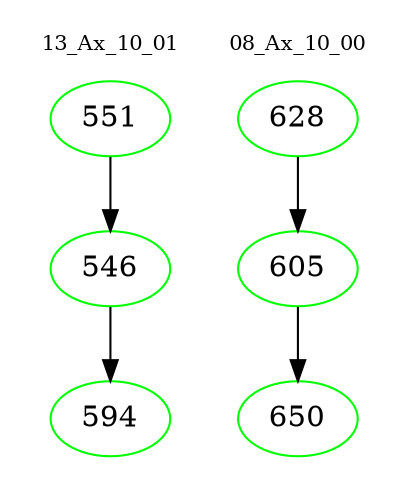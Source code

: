 digraph{
subgraph cluster_0 {
color = white
label = "13_Ax_10_01";
fontsize=10;
T0_551 [label="551", color="green"]
T0_551 -> T0_546 [color="black"]
T0_546 [label="546", color="green"]
T0_546 -> T0_594 [color="black"]
T0_594 [label="594", color="green"]
}
subgraph cluster_1 {
color = white
label = "08_Ax_10_00";
fontsize=10;
T1_628 [label="628", color="green"]
T1_628 -> T1_605 [color="black"]
T1_605 [label="605", color="green"]
T1_605 -> T1_650 [color="black"]
T1_650 [label="650", color="green"]
}
}
